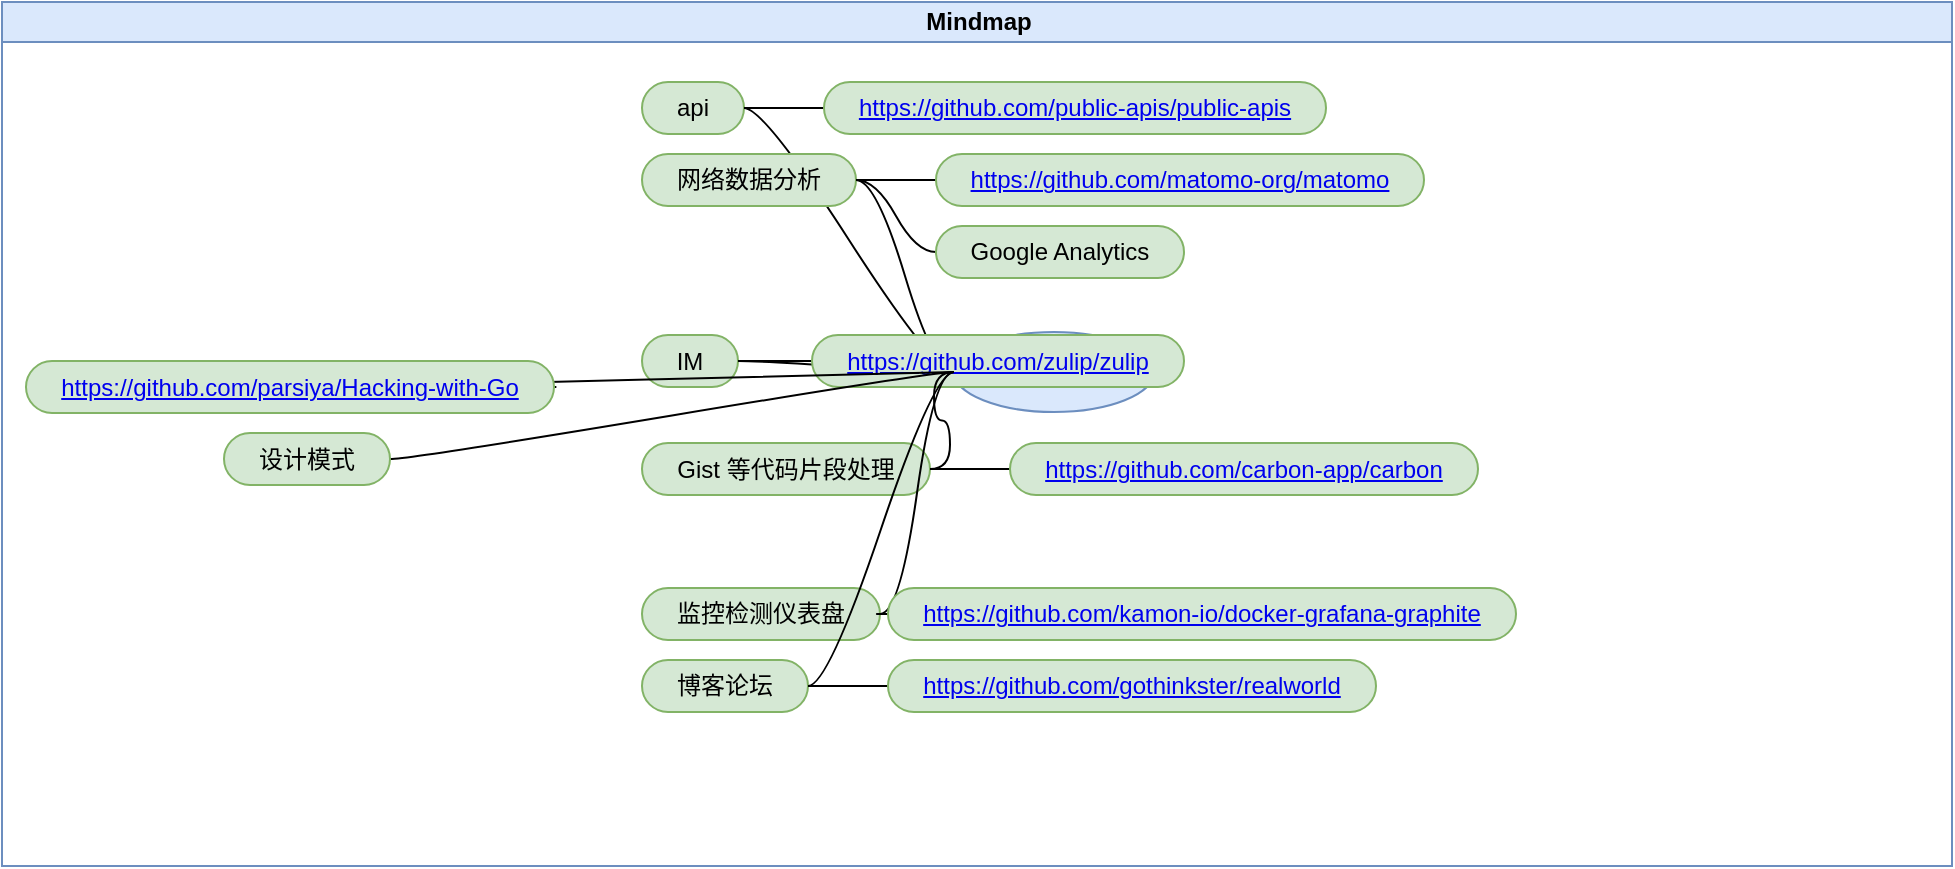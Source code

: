 <mxfile pages="1" version="11.2.8" type="github"><diagram id="Y4H8VBuLVpw54L_VqRyq" name="第 1 页"><mxGraphModel dx="541" dy="351" grid="0" gridSize="10" guides="1" tooltips="1" connect="1" arrows="1" fold="1" page="1" pageScale="1" pageWidth="827" pageHeight="1169" math="0" shadow="0"><root><mxCell id="0"/><mxCell id="1" parent="0"/><mxCell id="xYIM_MNbO__H7Er0R7le-1" value="Mindmap" style="swimlane;html=1;startSize=20;horizontal=1;containerType=tree;fillColor=#dae8fc;strokeColor=#6c8ebf;" parent="1" vertex="1"><mxGeometry x="20" y="20" width="975" height="432" as="geometry"/></mxCell><mxCell id="xYIM_MNbO__H7Er0R7le-2" value="" style="edgeStyle=entityRelationEdgeStyle;startArrow=none;endArrow=none;segment=10;curved=1;" parent="xYIM_MNbO__H7Er0R7le-1" source="xYIM_MNbO__H7Er0R7le-6" target="xYIM_MNbO__H7Er0R7le-7" edge="1"><mxGeometry relative="1" as="geometry"/></mxCell><mxCell id="xYIM_MNbO__H7Er0R7le-6" value="推荐学习" style="ellipse;whiteSpace=wrap;html=1;align=center;container=1;recursiveResize=0;treeFolding=1;treeMoving=1;fillColor=#dae8fc;strokeColor=#6c8ebf;" parent="xYIM_MNbO__H7Er0R7le-1" vertex="1"><mxGeometry x="476" y="165" width="100" height="40" as="geometry"/></mxCell><mxCell id="xYIM_MNbO__H7Er0R7le-7" value="api" style="whiteSpace=wrap;html=1;rounded=1;arcSize=50;align=center;verticalAlign=middle;container=1;recursiveResize=0;strokeWidth=1;autosize=1;spacing=4;treeFolding=1;treeMoving=1;fillColor=#d5e8d4;strokeColor=#82b366;perimeter=rectanglePerimeter;" parent="xYIM_MNbO__H7Er0R7le-1" vertex="1"><mxGeometry x="320" y="40" width="51" height="26" as="geometry"/></mxCell><mxCell id="AIQCybFedR-p6oACHsJ4-3" value="" style="edgeStyle=entityRelationEdgeStyle;startArrow=none;endArrow=none;segment=10;curved=1;" edge="1" target="AIQCybFedR-p6oACHsJ4-4" source="xYIM_MNbO__H7Er0R7le-7" parent="xYIM_MNbO__H7Er0R7le-1"><mxGeometry relative="1" as="geometry"><mxPoint x="317" y="205" as="sourcePoint"/></mxGeometry></mxCell><mxCell id="AIQCybFedR-p6oACHsJ4-4" value="&lt;a href=&quot;https://github.com/public-apis/public-apis&quot;&gt;https://github.com/public-apis/public-apis&lt;/a&gt;" style="whiteSpace=wrap;html=1;rounded=1;arcSize=50;align=center;verticalAlign=middle;container=1;recursiveResize=0;strokeWidth=1;autosize=1;spacing=4;treeFolding=1;treeMoving=1;fillColor=#d5e8d4;strokeColor=#82b366;perimeter=rectanglePerimeter;" vertex="1" parent="xYIM_MNbO__H7Er0R7le-1"><mxGeometry x="411" y="40" width="251" height="26" as="geometry"/></mxCell><mxCell id="AIQCybFedR-p6oACHsJ4-5" value="" style="edgeStyle=entityRelationEdgeStyle;startArrow=none;endArrow=none;segment=10;curved=1;" edge="1" target="AIQCybFedR-p6oACHsJ4-6" source="xYIM_MNbO__H7Er0R7le-6" parent="xYIM_MNbO__H7Er0R7le-1"><mxGeometry relative="1" as="geometry"><mxPoint x="317" y="205" as="sourcePoint"/></mxGeometry></mxCell><mxCell id="AIQCybFedR-p6oACHsJ4-6" value="网络数据分析" style="whiteSpace=wrap;html=1;rounded=1;arcSize=50;align=center;verticalAlign=middle;container=1;recursiveResize=0;strokeWidth=1;autosize=1;spacing=4;treeFolding=1;treeMoving=1;fillColor=#d5e8d4;strokeColor=#82b366;perimeter=rectanglePerimeter;" vertex="1" parent="xYIM_MNbO__H7Er0R7le-1"><mxGeometry x="320" y="76" width="107" height="26" as="geometry"/></mxCell><mxCell id="AIQCybFedR-p6oACHsJ4-9" value="" style="edgeStyle=entityRelationEdgeStyle;startArrow=none;endArrow=none;segment=10;curved=1;" edge="1" target="AIQCybFedR-p6oACHsJ4-10" source="AIQCybFedR-p6oACHsJ4-6" parent="xYIM_MNbO__H7Er0R7le-1"><mxGeometry relative="1" as="geometry"><mxPoint x="317" y="205" as="sourcePoint"/></mxGeometry></mxCell><mxCell id="AIQCybFedR-p6oACHsJ4-10" value="&lt;a href=&quot;https://github.com/matomo-org/matomo&quot;&gt;https://github.com/matomo-org/matomo&lt;/a&gt;" style="whiteSpace=wrap;html=1;rounded=1;arcSize=50;align=center;verticalAlign=middle;container=1;recursiveResize=0;strokeWidth=1;autosize=1;spacing=4;treeFolding=1;treeMoving=1;fillColor=#d5e8d4;strokeColor=#82b366;perimeter=rectanglePerimeter;" vertex="1" parent="xYIM_MNbO__H7Er0R7le-1"><mxGeometry x="467" y="76" width="244" height="26" as="geometry"/></mxCell><mxCell id="AIQCybFedR-p6oACHsJ4-11" value="" style="edgeStyle=entityRelationEdgeStyle;startArrow=none;endArrow=none;segment=10;curved=1;" edge="1" target="AIQCybFedR-p6oACHsJ4-12" source="AIQCybFedR-p6oACHsJ4-6" parent="xYIM_MNbO__H7Er0R7le-1"><mxGeometry relative="1" as="geometry"><mxPoint x="317" y="205" as="sourcePoint"/></mxGeometry></mxCell><mxCell id="AIQCybFedR-p6oACHsJ4-12" value="Google Analytics" style="whiteSpace=wrap;html=1;rounded=1;arcSize=50;align=center;verticalAlign=middle;container=1;recursiveResize=0;strokeWidth=1;autosize=1;spacing=4;treeFolding=1;treeMoving=1;fillColor=#d5e8d4;strokeColor=#82b366;perimeter=rectanglePerimeter;" vertex="1" parent="xYIM_MNbO__H7Er0R7le-1"><mxGeometry x="467" y="112" width="124" height="26" as="geometry"/></mxCell><mxCell id="AIQCybFedR-p6oACHsJ4-15" value="" style="edgeStyle=entityRelationEdgeStyle;startArrow=none;endArrow=none;segment=10;curved=1;" edge="1" target="AIQCybFedR-p6oACHsJ4-16" source="xYIM_MNbO__H7Er0R7le-6" parent="xYIM_MNbO__H7Er0R7le-1"><mxGeometry relative="1" as="geometry"><mxPoint x="317" y="205" as="sourcePoint"/></mxGeometry></mxCell><mxCell id="AIQCybFedR-p6oACHsJ4-16" value="IM" style="whiteSpace=wrap;html=1;rounded=1;arcSize=50;align=center;verticalAlign=middle;container=1;recursiveResize=0;strokeWidth=1;autosize=1;spacing=4;treeFolding=1;treeMoving=1;fillColor=#d5e8d4;strokeColor=#82b366;perimeter=rectanglePerimeter;" vertex="1" parent="xYIM_MNbO__H7Er0R7le-1"><mxGeometry x="320" y="166.5" width="48" height="26" as="geometry"/></mxCell><mxCell id="AIQCybFedR-p6oACHsJ4-17" value="" style="edgeStyle=entityRelationEdgeStyle;startArrow=none;endArrow=none;segment=10;curved=1;" edge="1" target="AIQCybFedR-p6oACHsJ4-18" source="AIQCybFedR-p6oACHsJ4-16" parent="xYIM_MNbO__H7Er0R7le-1"><mxGeometry relative="1" as="geometry"><mxPoint x="314" y="259.5" as="sourcePoint"/></mxGeometry></mxCell><mxCell id="AIQCybFedR-p6oACHsJ4-18" value="&lt;a href=&quot;https://github.com/zulip/zulip&quot;&gt;https://github.com/zulip/zulip&lt;/a&gt;" style="whiteSpace=wrap;html=1;rounded=1;arcSize=50;align=center;verticalAlign=middle;container=1;recursiveResize=0;strokeWidth=1;autosize=1;spacing=4;treeFolding=1;treeMoving=1;fillColor=#d5e8d4;strokeColor=#82b366;perimeter=rectanglePerimeter;" vertex="1" parent="xYIM_MNbO__H7Er0R7le-1"><mxGeometry x="405" y="166.5" width="186" height="26" as="geometry"/></mxCell><mxCell id="AIQCybFedR-p6oACHsJ4-19" value="" style="edgeStyle=entityRelationEdgeStyle;startArrow=none;endArrow=none;segment=10;curved=1;" edge="1" target="AIQCybFedR-p6oACHsJ4-20" source="xYIM_MNbO__H7Er0R7le-6" parent="xYIM_MNbO__H7Er0R7le-1"><mxGeometry relative="1" as="geometry"><mxPoint x="317" y="205" as="sourcePoint"/></mxGeometry></mxCell><mxCell id="AIQCybFedR-p6oACHsJ4-20" value="Gist 等代码片段处理" style="whiteSpace=wrap;html=1;rounded=1;arcSize=50;align=center;verticalAlign=middle;container=1;recursiveResize=0;strokeWidth=1;autosize=1;spacing=4;treeFolding=1;treeMoving=1;fillColor=#d5e8d4;strokeColor=#82b366;perimeter=rectanglePerimeter;" vertex="1" parent="xYIM_MNbO__H7Er0R7le-1"><mxGeometry x="320" y="220.5" width="144" height="26" as="geometry"/></mxCell><mxCell id="AIQCybFedR-p6oACHsJ4-21" value="" style="edgeStyle=entityRelationEdgeStyle;startArrow=none;endArrow=none;segment=10;curved=1;" edge="1" target="AIQCybFedR-p6oACHsJ4-22" source="AIQCybFedR-p6oACHsJ4-20" parent="xYIM_MNbO__H7Er0R7le-1"><mxGeometry relative="1" as="geometry"><mxPoint x="317" y="277.5" as="sourcePoint"/></mxGeometry></mxCell><mxCell id="AIQCybFedR-p6oACHsJ4-22" value="&lt;a href=&quot;https://github.com/carbon-app/carbon&quot;&gt;https://github.com/carbon-app/carbon&lt;/a&gt;" style="whiteSpace=wrap;html=1;rounded=1;arcSize=50;align=center;verticalAlign=middle;container=1;recursiveResize=0;strokeWidth=1;autosize=1;spacing=4;treeFolding=1;treeMoving=1;fillColor=#d5e8d4;strokeColor=#82b366;perimeter=rectanglePerimeter;" vertex="1" parent="xYIM_MNbO__H7Er0R7le-1"><mxGeometry x="504" y="220.5" width="234" height="26" as="geometry"/></mxCell><mxCell id="AIQCybFedR-p6oACHsJ4-23" value="" style="edgeStyle=entityRelationEdgeStyle;startArrow=none;endArrow=none;segment=10;curved=1;" edge="1" target="AIQCybFedR-p6oACHsJ4-24" source="xYIM_MNbO__H7Er0R7le-6" parent="xYIM_MNbO__H7Er0R7le-1"><mxGeometry relative="1" as="geometry"><mxPoint x="317" y="205" as="sourcePoint"/></mxGeometry></mxCell><mxCell id="AIQCybFedR-p6oACHsJ4-24" value="监控检测仪表盘" style="whiteSpace=wrap;html=1;rounded=1;arcSize=50;align=center;verticalAlign=middle;container=1;recursiveResize=0;strokeWidth=1;autosize=1;spacing=4;treeFolding=1;treeMoving=1;fillColor=#d5e8d4;strokeColor=#82b366;perimeter=rectanglePerimeter;" vertex="1" parent="xYIM_MNbO__H7Er0R7le-1"><mxGeometry x="320" y="293" width="119" height="26" as="geometry"/></mxCell><mxCell id="AIQCybFedR-p6oACHsJ4-25" value="" style="edgeStyle=entityRelationEdgeStyle;startArrow=none;endArrow=none;segment=10;curved=1;" edge="1" target="AIQCybFedR-p6oACHsJ4-26" source="AIQCybFedR-p6oACHsJ4-24" parent="xYIM_MNbO__H7Er0R7le-1"><mxGeometry relative="1" as="geometry"><mxPoint x="317" y="314" as="sourcePoint"/></mxGeometry></mxCell><mxCell id="AIQCybFedR-p6oACHsJ4-26" value="&lt;a href=&quot;https://github.com/kamon-io/docker-grafana-graphite&quot;&gt;https://github.com/kamon-io/docker-grafana-graphite&lt;/a&gt;" style="whiteSpace=wrap;html=1;rounded=1;arcSize=50;align=center;verticalAlign=middle;container=1;recursiveResize=0;strokeWidth=1;autosize=1;spacing=4;treeFolding=1;treeMoving=1;fillColor=#d5e8d4;strokeColor=#82b366;perimeter=rectanglePerimeter;" vertex="1" parent="xYIM_MNbO__H7Er0R7le-1"><mxGeometry x="443" y="293" width="314" height="26" as="geometry"/></mxCell><mxCell id="AIQCybFedR-p6oACHsJ4-27" value="" style="edgeStyle=entityRelationEdgeStyle;startArrow=none;endArrow=none;segment=10;curved=1;" edge="1" target="AIQCybFedR-p6oACHsJ4-28" source="xYIM_MNbO__H7Er0R7le-6" parent="xYIM_MNbO__H7Er0R7le-1"><mxGeometry relative="1" as="geometry"><mxPoint x="317" y="205" as="sourcePoint"/></mxGeometry></mxCell><mxCell id="AIQCybFedR-p6oACHsJ4-28" value="博客论坛" style="whiteSpace=wrap;html=1;rounded=1;arcSize=50;align=center;verticalAlign=middle;container=1;recursiveResize=0;strokeWidth=1;autosize=1;spacing=4;treeFolding=1;treeMoving=1;fillColor=#d5e8d4;strokeColor=#82b366;perimeter=rectanglePerimeter;" vertex="1" collapsed="1" parent="xYIM_MNbO__H7Er0R7le-1"><mxGeometry x="320" y="329" width="83" height="26" as="geometry"/></mxCell><mxCell id="AIQCybFedR-p6oACHsJ4-29" value="" style="edgeStyle=entityRelationEdgeStyle;startArrow=none;endArrow=none;segment=10;curved=1;" edge="1" target="AIQCybFedR-p6oACHsJ4-30" source="AIQCybFedR-p6oACHsJ4-28" parent="xYIM_MNbO__H7Er0R7le-1"><mxGeometry relative="1" as="geometry"><mxPoint x="317" y="205" as="sourcePoint"/></mxGeometry></mxCell><mxCell id="AIQCybFedR-p6oACHsJ4-30" value="&lt;a href=&quot;https://github.com/gothinkster/realworld&quot;&gt;https://github.com/gothinkster/realworld&lt;/a&gt;" style="whiteSpace=wrap;html=1;rounded=1;arcSize=50;align=center;verticalAlign=middle;container=1;recursiveResize=0;strokeWidth=1;autosize=1;spacing=4;treeFolding=1;treeMoving=1;fillColor=#d5e8d4;strokeColor=#82b366;perimeter=rectanglePerimeter;" vertex="1" collapsed="1" parent="xYIM_MNbO__H7Er0R7le-1"><mxGeometry x="443" y="329" width="244" height="26" as="geometry"/></mxCell><mxCell id="AIQCybFedR-p6oACHsJ4-31" value="" style="edgeStyle=entityRelationEdgeStyle;startArrow=none;endArrow=none;segment=10;curved=1;" edge="1" target="AIQCybFedR-p6oACHsJ4-32" source="xYIM_MNbO__H7Er0R7le-6" parent="xYIM_MNbO__H7Er0R7le-1"><mxGeometry relative="1" as="geometry"><mxPoint x="317" y="205" as="sourcePoint"/></mxGeometry></mxCell><mxCell id="AIQCybFedR-p6oACHsJ4-32" value="安全" style="whiteSpace=wrap;html=1;rounded=1;arcSize=50;align=center;verticalAlign=middle;container=1;recursiveResize=0;strokeWidth=1;autosize=1;spacing=4;treeFolding=1;treeMoving=1;fillColor=#d5e8d4;strokeColor=#82b366;perimeter=rectanglePerimeter;" vertex="1" parent="xYIM_MNbO__H7Er0R7le-1"><mxGeometry x="111" y="179.5" width="59" height="26" as="geometry"/></mxCell><mxCell id="AIQCybFedR-p6oACHsJ4-35" value="" style="edgeStyle=entityRelationEdgeStyle;startArrow=none;endArrow=none;segment=10;curved=1;" edge="1" target="AIQCybFedR-p6oACHsJ4-36" source="xYIM_MNbO__H7Er0R7le-6" parent="xYIM_MNbO__H7Er0R7le-1"><mxGeometry relative="1" as="geometry"><mxPoint x="217" y="205" as="sourcePoint"/></mxGeometry></mxCell><mxCell id="AIQCybFedR-p6oACHsJ4-36" value="设计模式" style="whiteSpace=wrap;html=1;rounded=1;arcSize=50;align=center;verticalAlign=middle;container=1;recursiveResize=0;strokeWidth=1;autosize=1;spacing=4;treeFolding=1;treeMoving=1;fillColor=#d5e8d4;strokeColor=#82b366;perimeter=rectanglePerimeter;" vertex="1" parent="xYIM_MNbO__H7Er0R7le-1"><mxGeometry x="111" y="215.5" width="83" height="26" as="geometry"/></mxCell><mxCell id="AIQCybFedR-p6oACHsJ4-37" value="" style="edgeStyle=entityRelationEdgeStyle;startArrow=none;endArrow=none;segment=10;curved=1;" edge="1" target="AIQCybFedR-p6oACHsJ4-38" source="AIQCybFedR-p6oACHsJ4-32" parent="xYIM_MNbO__H7Er0R7le-1"><mxGeometry relative="1" as="geometry"><mxPoint x="217" y="205" as="sourcePoint"/></mxGeometry></mxCell><mxCell id="AIQCybFedR-p6oACHsJ4-38" value="&lt;a href=&quot;https://github.com/parsiya/Hacking-with-Go&quot;&gt;https://github.com/parsiya/Hacking-with-Go&lt;/a&gt;" style="whiteSpace=wrap;html=1;rounded=1;arcSize=50;align=center;verticalAlign=middle;container=1;recursiveResize=0;strokeWidth=1;autosize=1;spacing=4;treeFolding=1;treeMoving=1;fillColor=#d5e8d4;strokeColor=#82b366;perimeter=rectanglePerimeter;" vertex="1" parent="xYIM_MNbO__H7Er0R7le-1"><mxGeometry x="12" y="179.5" width="264" height="26" as="geometry"/></mxCell></root></mxGraphModel></diagram></mxfile>